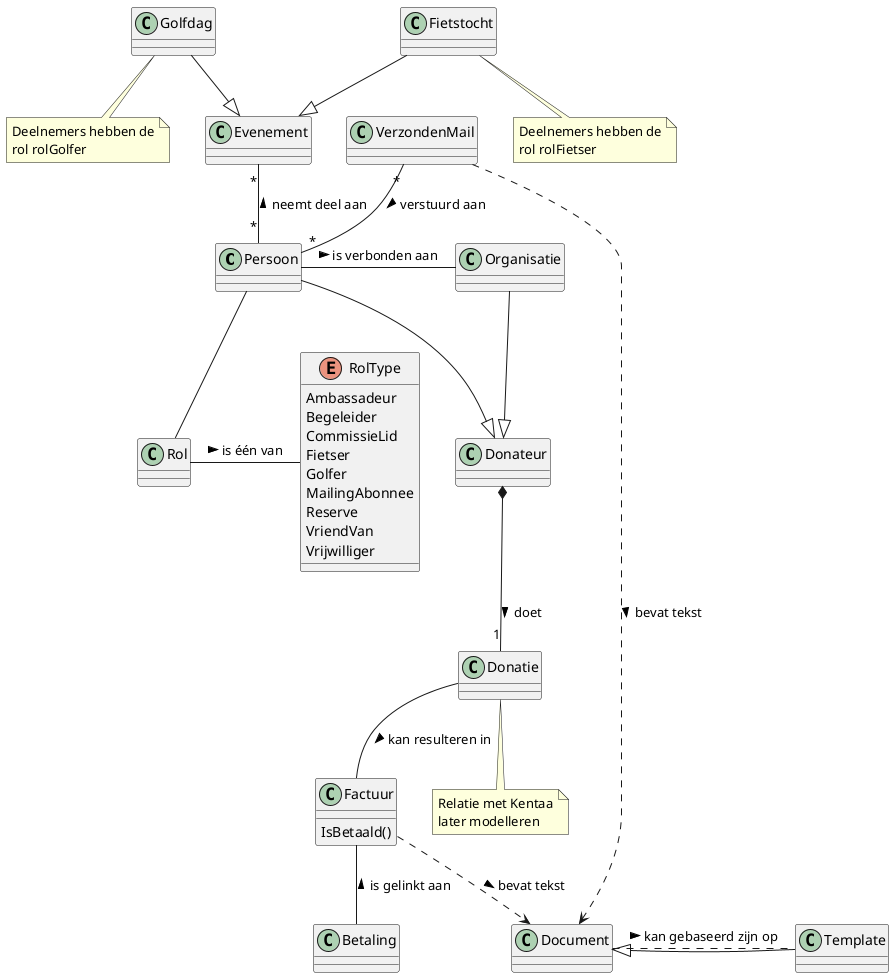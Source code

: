 @startuml
Class Persoon {
}

Class Rol {
}

enum RolType {
  Ambassadeur 
  Begeleider
  CommissieLid
  Fietser 
  Golfer
  MailingAbonnee
  Reserve 
  VriendVan
  Vrijwilliger
}

Class Organisatie {
}
Persoon -right- Organisatie : > is verbonden aan

Persoon -down- Rol
Rol -left- RolType : is één van >

Class VerzondenMail {
}

Class Donateur {
}

class Donatie {
}
note "Relatie met Kentaa\nlater modelleren" as Note3
Donatie .. Note3

Donateur <|-up- Persoon
Donateur <|-up- Organisatie
Donateur *-- "1" Donatie : doet >

class Factuur {
  IsBetaald()
}

class Betaling {
  
}
Donatie -- Factuur : > kan resulteren in
Factuur -- Betaling : < is gelinkt aan

class Document {

}
class Template {

}
Document <|-right- Template
Document .. Template : > kan gebaseerd zijn op 

Factuur ..> Document : > bevat tekst
VerzondenMail ..> Document : > bevat tekst

class Evenement {

}
class Fietstocht {

}
note "Deelnemers hebben de\nrol rolFietser" as Note1
Fietstocht .. Note1
class Golfdag {

}
note "Deelnemers hebben de\nrol rolGolfer" as Note2
Golfdag .. Note2

Evenement <|-up- Fietstocht
Evenement <|-up- Golfdag

VerzondenMail "*" -down- "*" Persoon : > verstuurd aan
Evenement "*" -down- "*" Persoon : < neemt deel aan

@enduml
